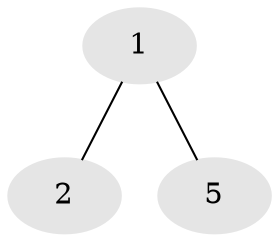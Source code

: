 // Generated by graph-tools (version 1.1) at 2025/46/02/15/25 05:46:28]
// undirected, 3 vertices, 2 edges
graph export_dot {
graph [start="1"]
  node [color=gray90,style=filled];
  1 [super="+3+4+6+8+12+13+14+15+16"];
  2 [super="+10+11+18"];
  5 [super="+7+9+17"];
  1 -- 2;
  1 -- 5;
}
